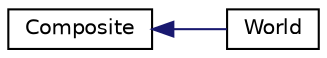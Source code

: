 digraph "Graphical Class Hierarchy"
{
  edge [fontname="Helvetica",fontsize="10",labelfontname="Helvetica",labelfontsize="10"];
  node [fontname="Helvetica",fontsize="10",shape=record];
  rankdir="LR";
  Node1 [label="Composite",height=0.2,width=0.4,color="black", fillcolor="white", style="filled",URL="$classComposite.html"];
  Node1 -> Node2 [dir="back",color="midnightblue",fontsize="10",style="solid",fontname="Helvetica"];
  Node2 [label="World",height=0.2,width=0.4,color="black", fillcolor="white", style="filled",URL="$classWorld.html"];
}
